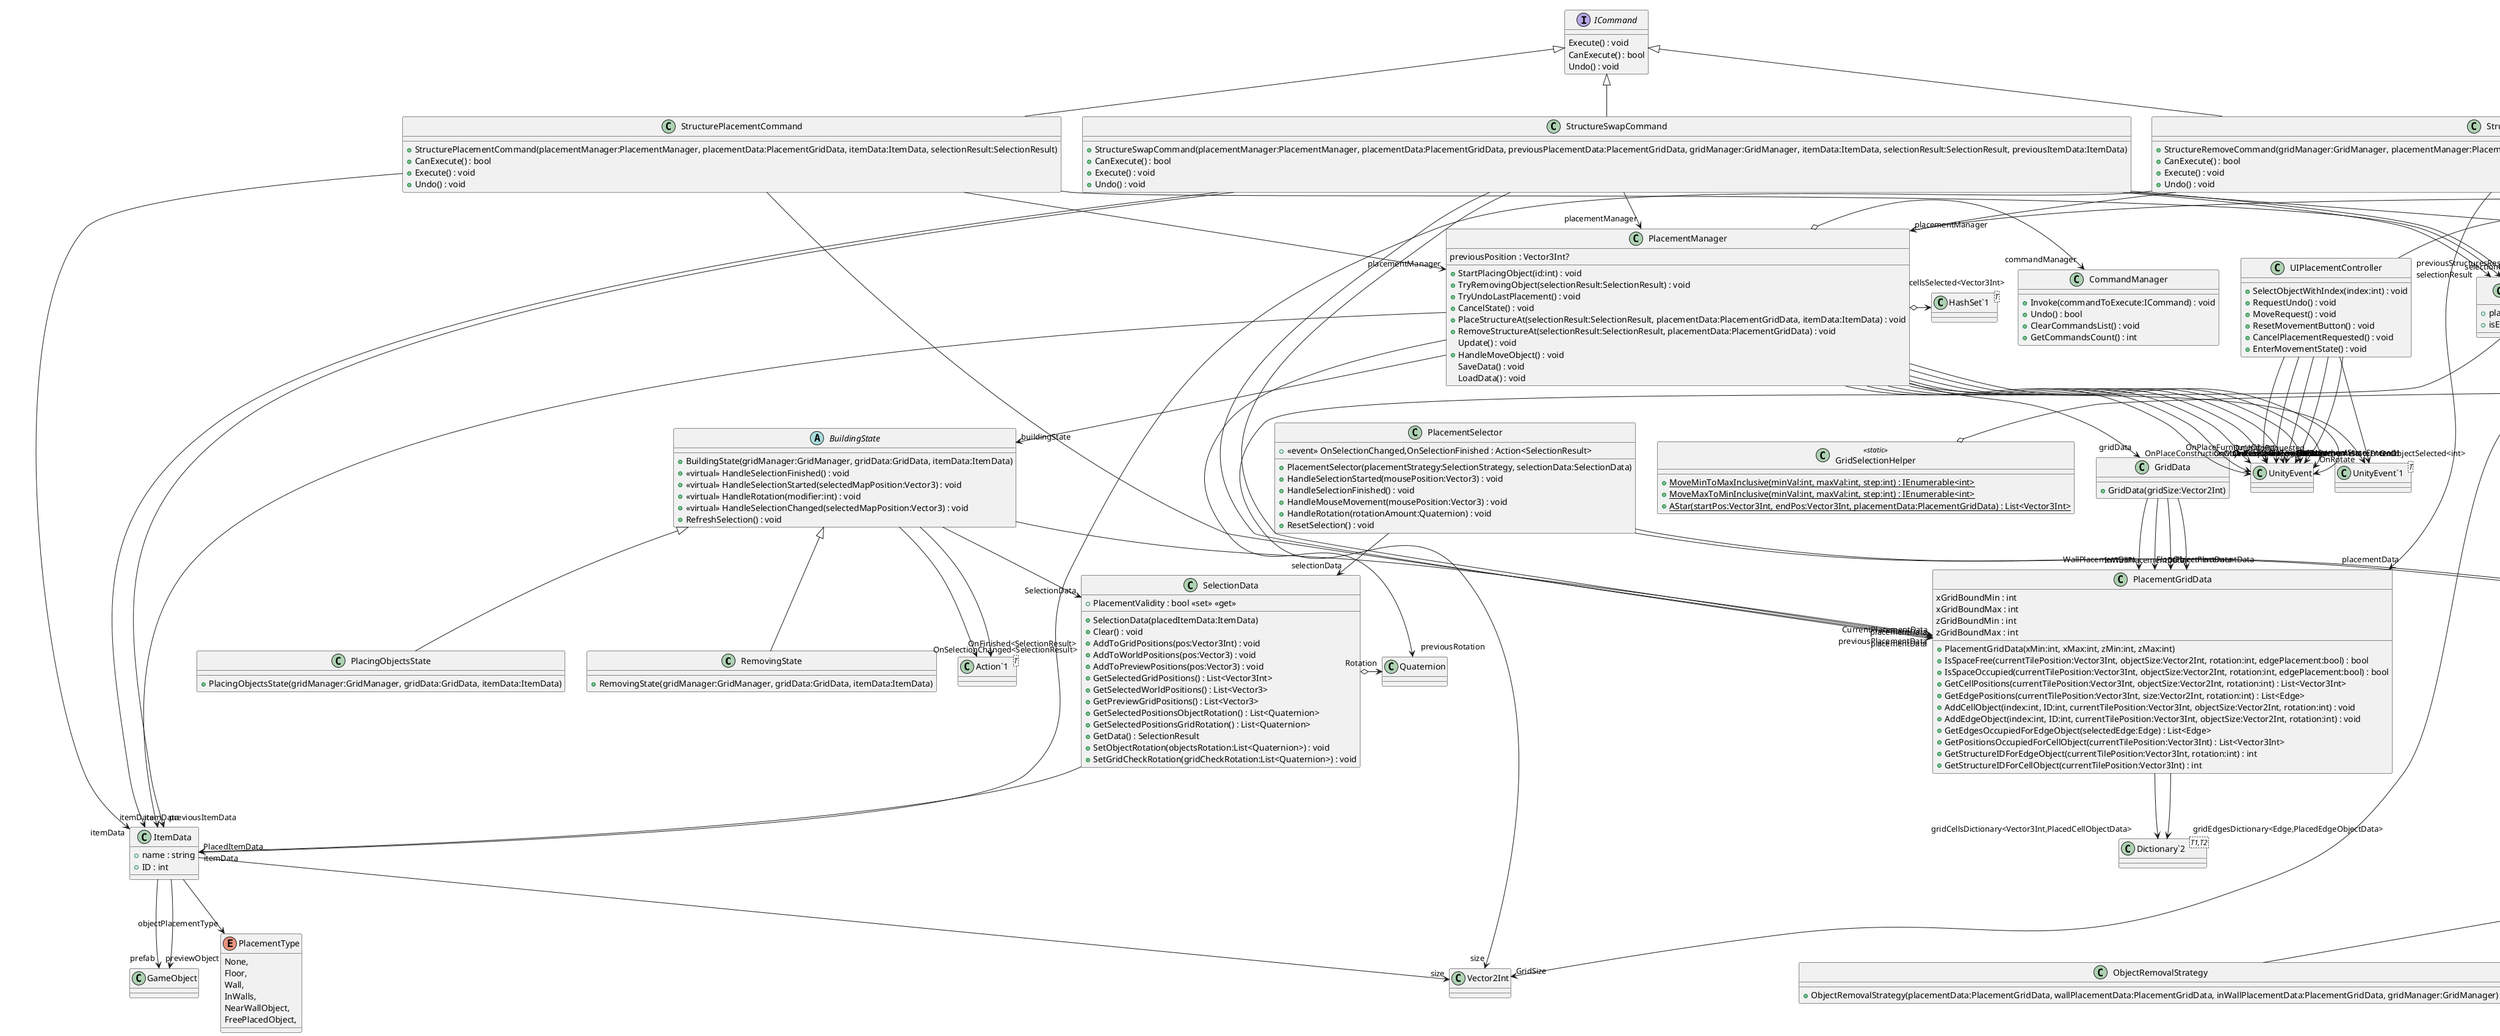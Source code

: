 @startuml
class RemovingState {
    + RemovingState(gridManager:GridManager, gridData:GridData, itemData:ItemData)
}
BuildingState <|-- RemovingState
interface ICommand {
    Execute() : void
    CanExecute() : bool
    Undo() : void
}
abstract class BuildingState {
    + BuildingState(gridManager:GridManager, gridData:GridData, itemData:ItemData)
    + <<virtual>> HandleSelectionFinished() : void
    + <<virtual>> HandleSelectionStarted(selectedMapPosition:Vector3) : void
    + <<virtual>> HandleRotation(modifier:int) : void
    + <<virtual>> HandleSelectionChanged(selectedMapPosition:Vector3) : void
    + RefreshSelection() : void
}
class "Action`1"<T> {
}
BuildingState --> "CurrentPlacementData" PlacementGridData
BuildingState --> "SelectionData" SelectionData
BuildingState --> "OnFinished<SelectionResult>" "Action`1"
BuildingState --> "OnSelectionChanged<SelectionResult>" "Action`1"
class GridSelectionHelper <<static>> {
    + {static} MoveMinToMaxInclusive(minVal:int, maxVal:int, step:int) : IEnumerable<int>
    + {static} MoveMaxToMinInclusive(minVal:int, maxVal:int, step:int) : IEnumerable<int>
    + {static} AStar(startPos:Vector3Int, endPos:Vector3Int, placementData:PlacementGridData) : List<Vector3Int>
}
class "List`1"<T> {
}
GridSelectionHelper o-> "Directions<Vector3Int>" "List`1"
abstract class SelectionStrategy {
    + SelectionStrategy(placementData:PlacementGridData, gridManager:GridManager)
    + {abstract} ModifySelection(mousePosition:Vector3, selectionData:SelectionData) : bool
    + RefreshSelection(selectionData:SelectionData) : void
    + {abstract} FinishSelection(selectionData:SelectionData) : void
    + {abstract} StartSelection(mousePosition:Vector3, selectionData:SelectionData) : void
    + <<virtual>> HandleRotation(rotation:Quaternion, selectionData:SelectionData) : Quaternion
}
class StructureRemoveCommand {
    + StructureRemoveCommand(gridManager:GridManager, placementManager:PlacementManager, placementData:PlacementGridData, itemData:ItemData, selectionResult:SelectionResult)
    + CanExecute() : bool
    + Execute() : void
    + Undo() : void
}
ICommand <|-- StructureRemoveCommand
StructureRemoveCommand --> "placementManager" PlacementManager
StructureRemoveCommand --> "placementData" PlacementGridData
StructureRemoveCommand --> "itemData" ItemData
StructureRemoveCommand --> "gridManager" GridManager
StructureRemoveCommand --> "selectionResult" SelectionResult
StructureRemoveCommand --> "selectionResultToRestore" SelectionResult
class InWallRemovalStrategy {
    + InWallRemovalStrategy(inWallObjectsPlacementData:PlacementGridData, placementData:PlacementGridData, gridManager:GridManager)
}
InWallPlacementStrategy <|-- InWallRemovalStrategy
class StructureSwapCommand {
    + StructureSwapCommand(placementManager:PlacementManager, placementData:PlacementGridData, previousPlacementData:PlacementGridData, gridManager:GridManager, itemData:ItemData, selectionResult:SelectionResult, previousItemData:ItemData)
    + CanExecute() : bool
    + Execute() : void
    + Undo() : void
}
ICommand <|-- StructureSwapCommand
StructureSwapCommand --> "placementManager" PlacementManager
StructureSwapCommand --> "placementData" PlacementGridData
StructureSwapCommand --> "previousPlacementData" PlacementGridData
StructureSwapCommand --> "itemData" ItemData
StructureSwapCommand --> "previousItemData" ItemData
StructureSwapCommand --> "gridManager" GridManager
StructureSwapCommand --> "selectionResult" SelectionResult
StructureSwapCommand --> "previousStructuresResult" SelectionResult
class WallRemovalStrategy {
    + WallRemovalStrategy(wallPlacementData:PlacementGridData, inWallPlacementData:PlacementGridData, objectPlacementData:PlacementGridData, gridManager:GridManager)
}
WallPlacementStrategy <|-- WallRemovalStrategy
class ButtonFeedback {
    selected : bool = false
    +  <<event>> OnClicked : Action 
    + ResetButton() : void
    + OnPointerEnter(eventData:PointerEventData) : void
    + OnPointerExit(eventData:PointerEventData) : void
    + OnPointerDown(eventData:PointerEventData) : void
    + ApplyClickedFeedback() : void
}
MonoBehaviour <|-- ButtonFeedback
IPointerEnterHandler <|-- ButtonFeedback
IPointerExitHandler <|-- ButtonFeedback
IPointerDownHandler <|-- ButtonFeedback
ButtonFeedback --> "defaultColor" Color
class NearWallPlacementStrategy {
    + NearWallPlacementStrategy(placementData:PlacementGridData, wallPlacementData:PlacementGridData, inWallPlacementData:PlacementGridData, gridManager:GridManager)
    + <<override>> ModifySelection(mousePosition:Vector3, selectionData:SelectionData) : bool
    + <<override>> HandleRotation(rotation:Quaternion, selectionData:SelectionData) : Quaternion
}
FreeObjectPlacementStrategy <|-- NearWallPlacementStrategy
class GridData {
    + GridData(gridSize:Vector2Int)
}
GridData --> "WallPlacementData" PlacementGridData
GridData --> "FloorPlacementData" PlacementGridData
GridData --> "ObjectPlacementData" PlacementGridData
GridData --> "InWallPlacementData" PlacementGridData
class LastDetectedPositon {
    + lastPosition : Vector3Int?
    + GetPosition() : Vector3Int
    + TryUpdatingPositon(tempPos:Vector3Int) : bool
    + Reset() : void
}
class BoxSelection {
    + BoxSelection(placementData:PlacementGridData, gridManager:GridManager)
    + <<override>> ModifySelection(mousePosition:Vector3, selectionData:SelectionData) : bool
    + <<override>> StartSelection(mousePosition:Vector3, selectionData:SelectionData) : void
    + <<override>> FinishSelection(selectionData:SelectionData) : void
}
SelectionStrategy <|-- BoxSelection
class InWallPlacementStrategy {
    + InWallPlacementStrategy(wallPlacementData:PlacementGridData, placementData:PlacementGridData, gridManager:GridManager)
    + <<override>> StartSelection(mousePosition:Vector3, selectionData:SelectionData) : void
    + <<override>> ModifySelection(mousePosition:Vector3, selectionData:SelectionData) : bool
    + <<override>> FinishSelection(selectionData:SelectionData) : void
}
SelectionStrategy <|-- InWallPlacementStrategy
class GridManager {
    + GetCellPosition(worldPosition:Vector3, placementType:PlacementType) : Vector3Int
    + GetWorldPosition(cellPosition:Vector3Int) : Vector3
    + GetCenterPositionForCell(cellPosition:Vector3Int) : Vector3
    + ToggleGrid(value:bool) : void
}
enum PlacementType {
    None,
    Floor,
    Wall,
    InWalls,
    NearWallObject,
    FreePlacedObject,
}
class PlacementTypeExtensions <<static>> {
    + {static} IsEdgePlacement(placementType:PlacementType) : bool
    + {static} IsObjectPlacement(placementType:PlacementType) : bool
}
MonoBehaviour <|-- GridManager
GridManager --> "GridSize" Vector2Int
class ItemDataBaseSO {
    + GetItemWithID(id:int) : ItemData
}
class ItemData {
    + name : string
    + ID : int
}
class "List`1"<T> {
}
ScriptableObject <|-- ItemDataBaseSO
ItemDataBaseSO --> "structures<ItemData>" "List`1"
ItemData --> "size" Vector2Int
ItemData --> "objectPlacementType" PlacementType
ItemData --> "prefab" GameObject
ItemData --> "previewObject" GameObject
class SelectionResult <<struct>> {
    + placementValidity : bool
    + isEdgeStructure : bool
}
class "List`1"<T> {
}
SelectionResult --> "selectedPositions<Vector3>" "List`1"
SelectionResult --> "selectedGridPositions<Vector3Int>" "List`1"
SelectionResult --> "selectedPreviewPositions<Vector3>" "List`1"
SelectionResult --> "selectedPositionsObjectRotation<Quaternion>" "List`1"
SelectionResult --> "selectedPositionGridCheckRotation<Quaternion>" "List`1"
SelectionResult --> "size" Vector2Int
class BuildingSystemAudioFeedback {
    + PlayUndoSound() : void
    + PlayPlaceFurniture() : void
    + PlayPlaceConstruction() : void
    + PlayRemove() : void
    + PlayRotate() : void
}
MonoBehaviour <|-- BuildingSystemAudioFeedback
class FloorRemovalStrategy {
    + FloorRemovalStrategy(placementData:PlacementGridData, gridManager:GridManager)
}
BoxSelection <|-- FloorRemovalStrategy
class PlacingObjectsState {
    + PlacingObjectsState(gridManager:GridManager, gridData:GridData, itemData:ItemData)
}
BuildingState <|-- PlacingObjectsState
class CameraMovement {
    Update() : void
}
MonoBehaviour <|-- CameraMovement
CameraMovement --> "cameraReference" CinemachineVirtualCamera
CameraMovement --> "cameraTransposer" CinemachineTransposer
CameraMovement --> "input" Vector2
class ObjectRemovalStrategy {
    + ObjectRemovalStrategy(placementData:PlacementGridData, wallPlacementData:PlacementGridData, inWallPlacementData:PlacementGridData, gridManager:GridManager)
}
FreeObjectPlacementStrategy <|-- ObjectRemovalStrategy
class PlacementManager {
    + StartPlacingObject(id:int) : void
    + TryRemovingObject(selectionResult:SelectionResult) : void
    + TryUndoLastPlacement() : void
    + CancelState() : void
    + PlaceStructureAt(selectionResult:SelectionResult, placementData:PlacementGridData, itemData:ItemData) : void
    + RemoveStructureAt(selectionResult:SelectionResult, placementData:PlacementGridData) : void
    Update() : void
    previousPosition : Vector3Int?
    + HandleMoveObject() : void
    SaveData() : void
    LoadData() : void
}
class "HashSet`1"<T> {
}
class "UnityEvent`1"<T> {
}
MonoBehaviour <|-- PlacementManager
PlacementManager o-> "cellsSelected<Vector3Int>" "HashSet`1"
PlacementManager o-> "commandManager" CommandManager
PlacementManager --> "gridData" GridData
PlacementManager --> "itemData" ItemData
PlacementManager --> "buildingState" BuildingState
PlacementManager --> "OnExitPlacementMode" UnityEvent
PlacementManager --> "OnPlaceConstructionObject" UnityEvent
PlacementManager --> "OnPlaceFurnitureObject" UnityEvent
PlacementManager --> "OnRemoveObject" UnityEvent
PlacementManager --> "OnUndo" UnityEvent
PlacementManager --> "OnRotate" UnityEvent
PlacementManager --> "OnExitMovement" UnityEvent
PlacementManager --> "OnMovementStateEntered" UnityEvent
PlacementManager --> "OnToggleUndo<bool>" "UnityEvent`1"
PlacementManager --> "previousRotation" Quaternion
class InputManager {
    +  <<event>> OnMousePressed,OnMouseReleased,OnCancle,OnUndo : Action 
    +  <<event>> OnRotate : Action<int> 
    +  <<event>> OnToggleDelete : Action<bool> 
    + GetSelectedMapPosition() : Vector3
    + IsInteractingWithUI() : bool
}
MonoBehaviour <|-- InputManager
class SelectionData {
    + PlacementValidity : bool <<set>> <<get>>
    + SelectionData(placedItemData:ItemData)
    + Clear() : void
    + AddToGridPositions(pos:Vector3Int) : void
    + AddToWorldPositions(pos:Vector3) : void
    + AddToPreviewPositions(pos:Vector3) : void
    + GetSelectedGridPositions() : List<Vector3Int>
    + GetSelectedWorldPositions() : List<Vector3>
    + GetPreviewGridPositions() : List<Vector3>
    + GetSelectedPositionsObjectRotation() : List<Quaternion>
    + GetSelectedPositionsGridRotation() : List<Quaternion>
    + GetData() : SelectionResult
    + SetObjectRotation(objectsRotation:List<Quaternion>) : void
    + SetGridCheckRotation(gridCheckRotation:List<Quaternion>) : void
}
SelectionData --> "PlacedItemData" ItemData
SelectionData o-> "Rotation" Quaternion
class PlacementGridData {
    xGridBoundMin : int
    xGridBoundMax : int
    zGridBoundMin : int
    zGridBoundMax : int
    + PlacementGridData(xMin:int, xMax:int, zMin:int, zMax:int)
    + IsSpaceFree(currentTilePosition:Vector3Int, objectSize:Vector2Int, rotation:int, edgePlacement:bool) : bool
    + IsSpaceOccupied(currentTilePosition:Vector3Int, objectSize:Vector2Int, rotation:int, edgePlacement:bool) : bool
    + GetCellPositions(currentTilePosition:Vector3Int, objectSize:Vector2Int, rotation:int) : List<Vector3Int>
    + GetEdgePositions(currentTilePosition:Vector3Int, size:Vector2Int, rotation:int) : List<Edge>
    + AddCellObject(index:int, ID:int, currentTilePosition:Vector3Int, objectSize:Vector2Int, rotation:int) : void
    + AddEdgeObject(index:int, ID:int, currentTilePosition:Vector3Int, objectSize:Vector2Int, rotation:int) : void
    + GetEdgesOccupiedForEdgeObject(selectedEdge:Edge) : List<Edge>
    + GetPositionsOccupiedForCellObject(currentTilePosition:Vector3Int) : List<Vector3Int>
    + GetStructureIDForEdgeObject(currentTilePosition:Vector3Int, rotation:int) : int
    + GetStructureIDForCellObject(currentTilePosition:Vector3Int) : int
}
class IsExternalInit {
}
class "Dictionary`2"<T1,T2> {
}
PlacementGridData --> "gridCellsDictionary<Vector3Int,PlacedCellObjectData>" "Dictionary`2"
PlacementGridData --> "gridEdgesDictionary<Edge,PlacedEdgeObjectData>" "Dictionary`2"
class StructurePlacer {
    + GetObjectsRotation(index:int) : Quaternion
    + PlaceStructure(objectToPlace:GameObject, position:Vector3, rotation:Quaternion, yHeight:float) : int
    + RemoveObjectAt(index:int) : void
}
class "List`1"<T> {
}
MonoBehaviour <|-- StructurePlacer
StructurePlacer o-> "placedObjects<GameObject>" "List`1"
class WallPlacementStrategy {
    + WallPlacementStrategy(wallPlacementData:PlacementGridData, inWallPlacementData:PlacementGridData, objectPlacementData:PlacementGridData, gridManager:GridManager)
    + <<override>> StartSelection(mousePosition:Vector3, selectionData:SelectionData) : void
    + <<override>> ModifySelection(mousePosition:Vector3, selectionData:SelectionData) : bool
    + <<override>> FinishSelection(selectionData:SelectionData) : void
}
SelectionStrategy <|-- WallPlacementStrategy
class SaveLoadSystem {
    SaveData() : void
    Update() : void
}
MonoBehaviour <|-- SaveLoadSystem
class PlacementPreview {
    + MovePreview(positions:List<Vector3>, rotation:List<Quaternion>) : void
    + StopShowingPreview() : void
    + StartShowingPreview(placedObject:GameObject, keepMaterial:bool) : void
    + ShowPlacementFeedback(val:bool) : void
}
MonoBehaviour <|-- PlacementPreview
PlacementPreview --> "defautlColor" Color
class ButtonHighlightController {
    + ResetAll() : void
}
MonoBehaviour <|-- ButtonHighlightController
ButtonHighlightController --> "buttonClickSound" AudioSource
class StructurePlacementCommand {
    + StructurePlacementCommand(placementManager:PlacementManager, placementData:PlacementGridData, itemData:ItemData, selectionResult:SelectionResult)
    + CanExecute() : bool
    + Execute() : void
    + Undo() : void
}
ICommand <|-- StructurePlacementCommand
StructurePlacementCommand --> "placementManager" PlacementManager
StructurePlacementCommand --> "placementData" PlacementGridData
StructurePlacementCommand --> "itemData" ItemData
StructurePlacementCommand --> "selectionResult" SelectionResult
class FreeObjectPlacementStrategy {
    + FreeObjectPlacementStrategy(placementData:PlacementGridData, wallPlacementData:PlacementGridData, inWallPlacementData:PlacementGridData, gridManager:GridManager)
    + <<override>> StartSelection(mousePosition:Vector3, selectionData:SelectionData) : void
    + <<override>> ModifySelection(mousePosition:Vector3, selectionData:SelectionData) : bool
    + <<override>> HandleRotation(rotation:Quaternion, selectionData:SelectionData) : Quaternion
    + <<override>> FinishSelection(selectionData:SelectionData) : void
}
SelectionStrategy <|-- FreeObjectPlacementStrategy
class PlacedEdgeObjectData {
    + gameObjectIndex : int
    + structureID : int
    + PlacedEdgeObjectData(gameObjectIndex:int, structureID:int, positionsOccupied:IEnumerable<Edge>, origin:Vector3Int)
}
class "IEnumerable`1"<T> {
}
PlacedEdgeObjectData --> "PositionsOccupied<Edge>" "IEnumerable`1"
PlacedEdgeObjectData --> "origin" Vector3Int
class DaytimeScript {
    Start() : void
    + ChangeDaytime() : void
}
MonoBehaviour <|-- DaytimeScript
class CommandManager {
    + Invoke(commandToExecute:ICommand) : void
    + Undo() : bool
    + ClearCommandsList() : void
    + GetCommandsCount() : int
}
class PlacedCellObjectData {
    + gameObjectIndex : int
    + structureID : int
    + PlacedCellObjectData(gameObjectIndex:int, structureID:int, positionsOccupied:IEnumerable<Vector3Int>, origin:Vector3Int)
}
class "IEnumerable`1"<T> {
}
PlacedCellObjectData --> "PositionsOccupied<Vector3Int>" "IEnumerable`1"
PlacedCellObjectData --> "origin" Vector3Int
class PlacementSelector {
    +  <<event>> OnSelectionChanged,OnSelectionFinished : Action<SelectionResult> 
    + PlacementSelector(placementStrategy:SelectionStrategy, selectionData:SelectionData)
    + HandleSelectionStarted(mousePosition:Vector3) : void
    + HandleSelectionFinished() : void
    + HandleMouseMovement(mousePosition:Vector3) : void
    + HandleRotation(rotationAmount:Quaternion) : void
    + ResetSelection() : void
}
PlacementSelector --> "selectionData" SelectionData
PlacementSelector --> "selectionStrategy" SelectionStrategy
PlacementSelector --> "CurrentSelectionStrategy" SelectionStrategy
class PlacementValidator <<static>> {
    + {static} CheckIfPositionsAreOccupied(selectedPositions:List<Vector3Int>, placementData:PlacementGridData, objectSize:Vector2Int, selectedPositionsRotation:List<Quaternion>, edgePlacement:bool) : bool
    + {static} CheckIfPositionsAreFree(selectedPositions:List<Vector3Int>, placementData:PlacementGridData, objectSize:Vector2Int, selectedPositionsRotation:List<Quaternion>, edgePlacement:bool) : bool
    + {static} CheckIfPositionsAreValid(selectedPositions:List<Vector3Int>, placementData:PlacementGridData, objectSize:Vector2Int, selectedPositionsRotation:List<Quaternion>, edgePlacement:bool) : bool
}
class UIPlacementController {
    + SelectObjectWithIndex(index:int) : void
    + RequestUndo() : void
    + MoveRequest() : void
    + ResetMovementButton() : void
    + CancelPlacementRequested() : void
    + EnterMovementState() : void
}
class "UnityEvent`1"<T> {
}
MonoBehaviour <|-- UIPlacementController
UIPlacementController --> "OnObjectSelected<int>" "UnityEvent`1"
UIPlacementController --> "OnUndoRequested" UnityEvent
UIPlacementController --> "OnMoveRequest" UnityEvent
UIPlacementController --> "OnResetMovementButton" UnityEvent
UIPlacementController --> "OnCancelPlacement" UnityEvent
UIPlacementController --> "OnMovementStateEntered" UnityEvent
@enduml
